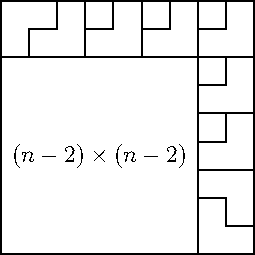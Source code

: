 size(9 * 0.5cm);

draw((0,0)--(9,0)--(9,9)--(0,9)--cycle, linewidth(1));

path[] sample = (-2,0)--(-2,-2)--(0,-2) ^^ (-1,0)--(-1,-1)--(-2,-1);

draw(shift(5,9) * sample);
draw(shift(7,9) * sample);
draw(shift(9,9) * sample);
draw(shift(9,7) * sample);
draw(shift(9,5) * sample);

draw(
    (0,7)--(3,7) ^^ (1,7)--(1,8)--(2,8)--(2,9) ^^
    (7,0)--(7,3) ^^ (7,2)--(8,2)--(8,1)--(9,1)
);

label("$(n-2) \times (n-2)$", (3.5, 3.5));


